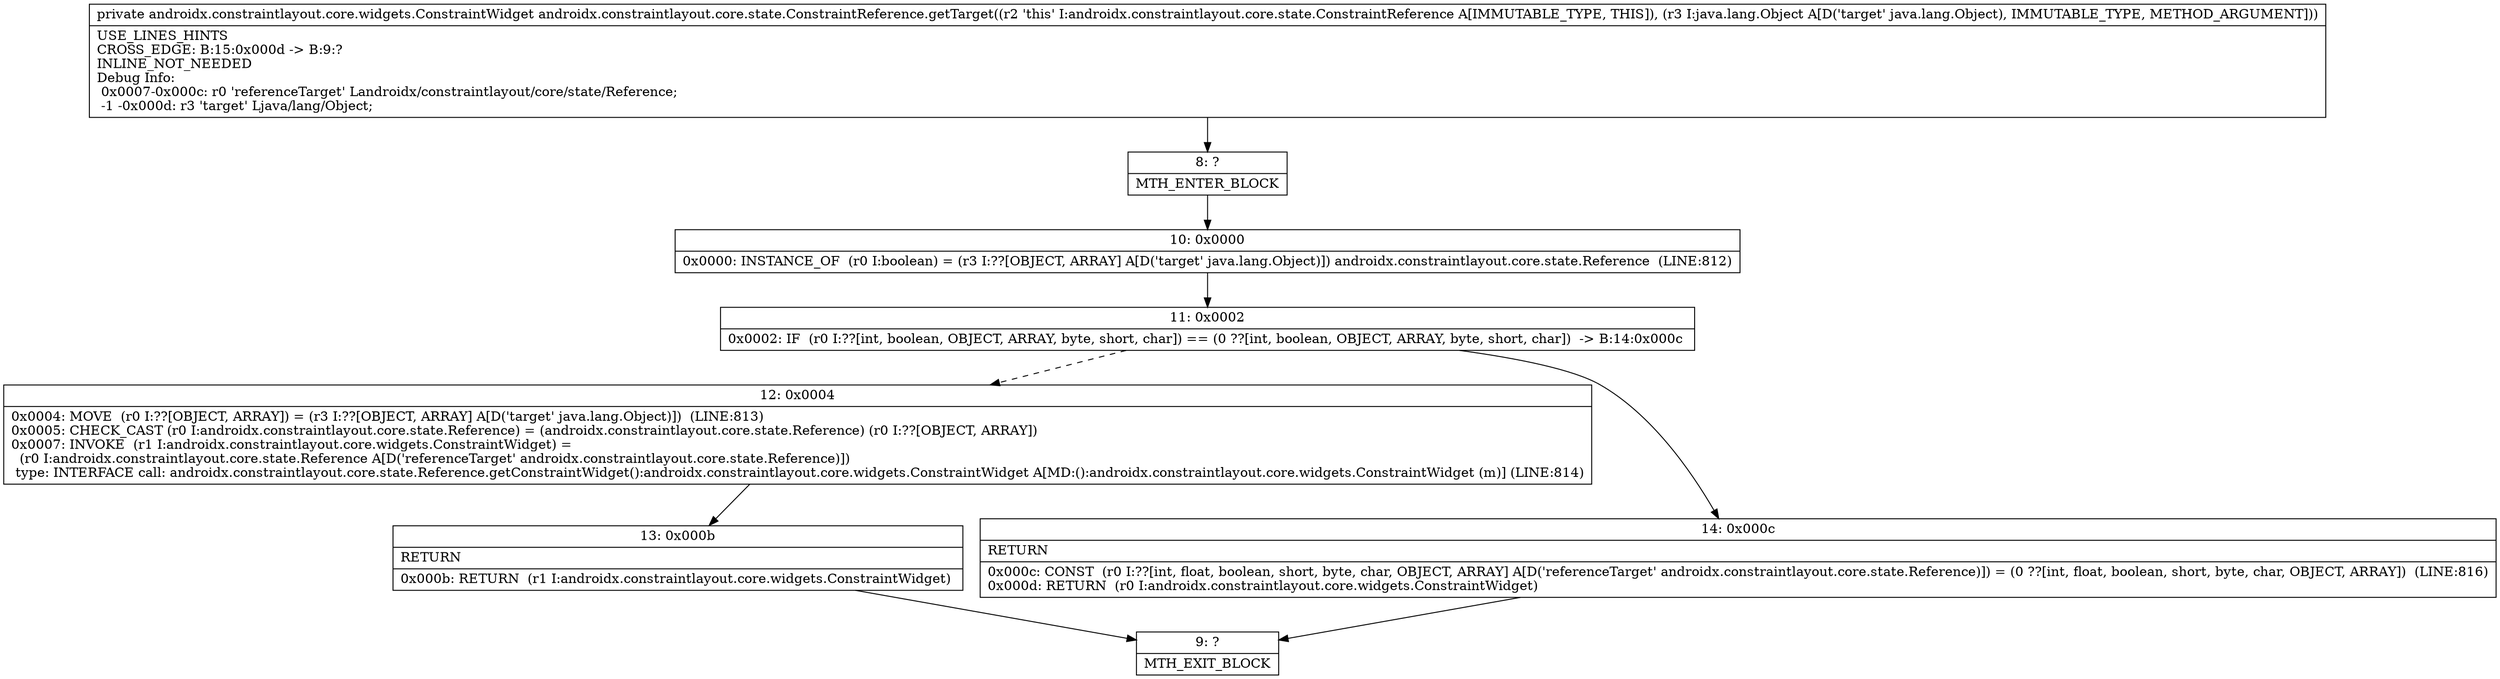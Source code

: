 digraph "CFG forandroidx.constraintlayout.core.state.ConstraintReference.getTarget(Ljava\/lang\/Object;)Landroidx\/constraintlayout\/core\/widgets\/ConstraintWidget;" {
Node_8 [shape=record,label="{8\:\ ?|MTH_ENTER_BLOCK\l}"];
Node_10 [shape=record,label="{10\:\ 0x0000|0x0000: INSTANCE_OF  (r0 I:boolean) = (r3 I:??[OBJECT, ARRAY] A[D('target' java.lang.Object)]) androidx.constraintlayout.core.state.Reference  (LINE:812)\l}"];
Node_11 [shape=record,label="{11\:\ 0x0002|0x0002: IF  (r0 I:??[int, boolean, OBJECT, ARRAY, byte, short, char]) == (0 ??[int, boolean, OBJECT, ARRAY, byte, short, char])  \-\> B:14:0x000c \l}"];
Node_12 [shape=record,label="{12\:\ 0x0004|0x0004: MOVE  (r0 I:??[OBJECT, ARRAY]) = (r3 I:??[OBJECT, ARRAY] A[D('target' java.lang.Object)])  (LINE:813)\l0x0005: CHECK_CAST (r0 I:androidx.constraintlayout.core.state.Reference) = (androidx.constraintlayout.core.state.Reference) (r0 I:??[OBJECT, ARRAY]) \l0x0007: INVOKE  (r1 I:androidx.constraintlayout.core.widgets.ConstraintWidget) = \l  (r0 I:androidx.constraintlayout.core.state.Reference A[D('referenceTarget' androidx.constraintlayout.core.state.Reference)])\l type: INTERFACE call: androidx.constraintlayout.core.state.Reference.getConstraintWidget():androidx.constraintlayout.core.widgets.ConstraintWidget A[MD:():androidx.constraintlayout.core.widgets.ConstraintWidget (m)] (LINE:814)\l}"];
Node_13 [shape=record,label="{13\:\ 0x000b|RETURN\l|0x000b: RETURN  (r1 I:androidx.constraintlayout.core.widgets.ConstraintWidget) \l}"];
Node_9 [shape=record,label="{9\:\ ?|MTH_EXIT_BLOCK\l}"];
Node_14 [shape=record,label="{14\:\ 0x000c|RETURN\l|0x000c: CONST  (r0 I:??[int, float, boolean, short, byte, char, OBJECT, ARRAY] A[D('referenceTarget' androidx.constraintlayout.core.state.Reference)]) = (0 ??[int, float, boolean, short, byte, char, OBJECT, ARRAY])  (LINE:816)\l0x000d: RETURN  (r0 I:androidx.constraintlayout.core.widgets.ConstraintWidget) \l}"];
MethodNode[shape=record,label="{private androidx.constraintlayout.core.widgets.ConstraintWidget androidx.constraintlayout.core.state.ConstraintReference.getTarget((r2 'this' I:androidx.constraintlayout.core.state.ConstraintReference A[IMMUTABLE_TYPE, THIS]), (r3 I:java.lang.Object A[D('target' java.lang.Object), IMMUTABLE_TYPE, METHOD_ARGUMENT]))  | USE_LINES_HINTS\lCROSS_EDGE: B:15:0x000d \-\> B:9:?\lINLINE_NOT_NEEDED\lDebug Info:\l  0x0007\-0x000c: r0 'referenceTarget' Landroidx\/constraintlayout\/core\/state\/Reference;\l  \-1 \-0x000d: r3 'target' Ljava\/lang\/Object;\l}"];
MethodNode -> Node_8;Node_8 -> Node_10;
Node_10 -> Node_11;
Node_11 -> Node_12[style=dashed];
Node_11 -> Node_14;
Node_12 -> Node_13;
Node_13 -> Node_9;
Node_14 -> Node_9;
}

